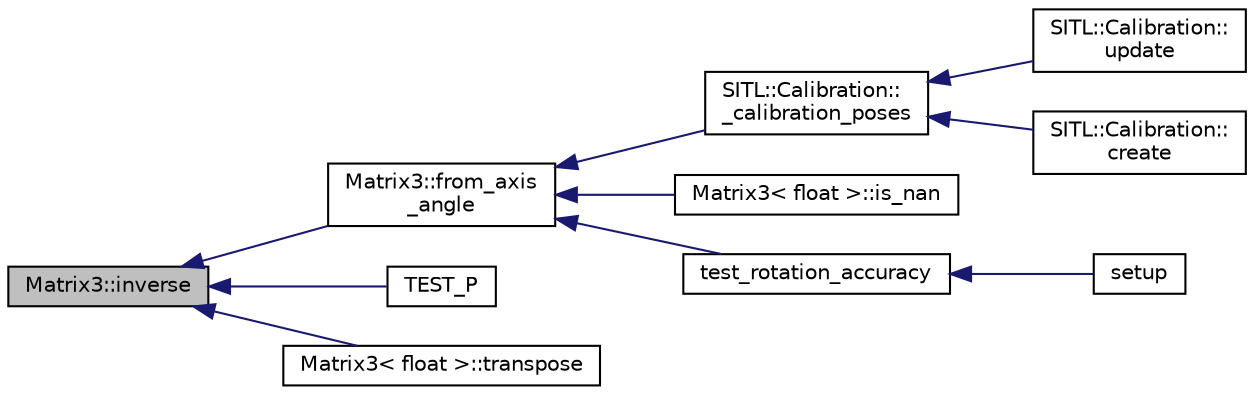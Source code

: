 digraph "Matrix3::inverse"
{
 // INTERACTIVE_SVG=YES
  edge [fontname="Helvetica",fontsize="10",labelfontname="Helvetica",labelfontsize="10"];
  node [fontname="Helvetica",fontsize="10",shape=record];
  rankdir="LR";
  Node1 [label="Matrix3::inverse",height=0.2,width=0.4,color="black", fillcolor="grey75", style="filled", fontcolor="black"];
  Node1 -> Node2 [dir="back",color="midnightblue",fontsize="10",style="solid",fontname="Helvetica"];
  Node2 [label="Matrix3::from_axis\l_angle",height=0.2,width=0.4,color="black", fillcolor="white", style="filled",URL="$classMatrix3.html#a69d23fe802118124235bd5542b279259"];
  Node2 -> Node3 [dir="back",color="midnightblue",fontsize="10",style="solid",fontname="Helvetica"];
  Node3 [label="SITL::Calibration::\l_calibration_poses",height=0.2,width=0.4,color="black", fillcolor="white", style="filled",URL="$classSITL_1_1Calibration.html#a529449c7dee022d7986666ed4bd1b11d"];
  Node3 -> Node4 [dir="back",color="midnightblue",fontsize="10",style="solid",fontname="Helvetica"];
  Node4 [label="SITL::Calibration::\lupdate",height=0.2,width=0.4,color="black", fillcolor="white", style="filled",URL="$classSITL_1_1Calibration.html#a0c3f60adfbc5d68ae425883af18b62f4"];
  Node3 -> Node5 [dir="back",color="midnightblue",fontsize="10",style="solid",fontname="Helvetica"];
  Node5 [label="SITL::Calibration::\lcreate",height=0.2,width=0.4,color="black", fillcolor="white", style="filled",URL="$classSITL_1_1Calibration.html#a06ad77d21ed540bdbad30e7d3147c1d2"];
  Node2 -> Node6 [dir="back",color="midnightblue",fontsize="10",style="solid",fontname="Helvetica"];
  Node6 [label="Matrix3\< float \>::is_nan",height=0.2,width=0.4,color="black", fillcolor="white", style="filled",URL="$classMatrix3.html#a2c69227a793818d8a8f47e99ffa99885"];
  Node2 -> Node7 [dir="back",color="midnightblue",fontsize="10",style="solid",fontname="Helvetica"];
  Node7 [label="test_rotation_accuracy",height=0.2,width=0.4,color="black", fillcolor="white", style="filled",URL="$rotations_8cpp.html#acaec71463457149487901c616be1c74d"];
  Node7 -> Node8 [dir="back",color="midnightblue",fontsize="10",style="solid",fontname="Helvetica"];
  Node8 [label="setup",height=0.2,width=0.4,color="black", fillcolor="white", style="filled",URL="$rotations_8cpp.html#a4fc01d736fe50cf5b977f755b675f11d"];
  Node1 -> Node9 [dir="back",color="midnightblue",fontsize="10",style="solid",fontname="Helvetica"];
  Node9 [label="TEST_P",height=0.2,width=0.4,color="black", fillcolor="white", style="filled",URL="$test__matrix3_8cpp.html#a74209b533b6226086abc8a890358d63b"];
  Node1 -> Node10 [dir="back",color="midnightblue",fontsize="10",style="solid",fontname="Helvetica"];
  Node10 [label="Matrix3\< float \>::transpose",height=0.2,width=0.4,color="black", fillcolor="white", style="filled",URL="$classMatrix3.html#aa8a6a2bce923d8931c017508cb00e24d"];
}
